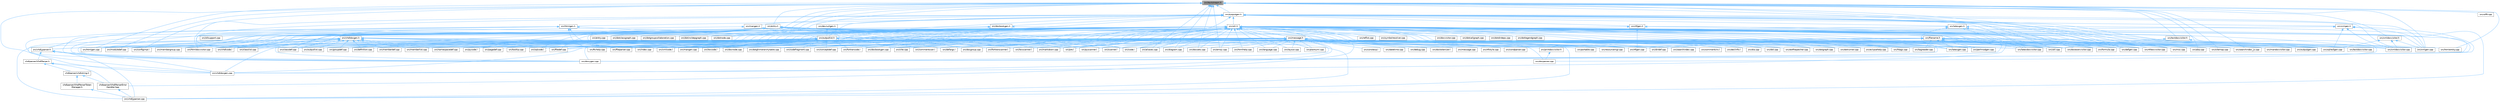 digraph "src/textstream.h"
{
 // INTERACTIVE_SVG=YES
 // LATEX_PDF_SIZE
  bgcolor="transparent";
  edge [fontname=Helvetica,fontsize=10,labelfontname=Helvetica,labelfontsize=10];
  node [fontname=Helvetica,fontsize=10,shape=box,height=0.2,width=0.4];
  Node1 [id="Node000001",label="src/textstream.h",height=0.2,width=0.4,color="gray40", fillcolor="grey60", style="filled", fontcolor="black",tooltip=" "];
  Node1 -> Node2 [id="edge1_Node000001_Node000002",dir="back",color="steelblue1",style="solid",tooltip=" "];
  Node2 [id="Node000002",label="src/aliases.cpp",height=0.2,width=0.4,color="grey40", fillcolor="white", style="filled",URL="$d5/dd8/aliases_8cpp.html",tooltip=" "];
  Node1 -> Node3 [id="edge2_Node000001_Node000003",dir="back",color="steelblue1",style="solid",tooltip=" "];
  Node3 [id="Node000003",label="src/configimpl.l",height=0.2,width=0.4,color="grey40", fillcolor="white", style="filled",URL="$d9/de3/configimpl_8l.html",tooltip=" "];
  Node1 -> Node4 [id="edge3_Node000001_Node000004",dir="back",color="steelblue1",style="solid",tooltip=" "];
  Node4 [id="Node000004",label="src/defgen.cpp",height=0.2,width=0.4,color="grey40", fillcolor="white", style="filled",URL="$d3/d17/defgen_8cpp.html",tooltip=" "];
  Node1 -> Node5 [id="edge4_Node000001_Node000005",dir="back",color="steelblue1",style="solid",tooltip=" "];
  Node5 [id="Node000005",label="src/diagram.cpp",height=0.2,width=0.4,color="grey40", fillcolor="white", style="filled",URL="$da/d0d/diagram_8cpp.html",tooltip=" "];
  Node1 -> Node6 [id="edge5_Node000001_Node000006",dir="back",color="steelblue1",style="solid",tooltip=" "];
  Node6 [id="Node000006",label="src/docsets.cpp",height=0.2,width=0.4,color="grey40", fillcolor="white", style="filled",URL="$d7/d8f/docsets_8cpp.html",tooltip=" "];
  Node1 -> Node7 [id="edge6_Node000001_Node000007",dir="back",color="steelblue1",style="solid",tooltip=" "];
  Node7 [id="Node000007",label="src/dotclassgraph.cpp",height=0.2,width=0.4,color="grey40", fillcolor="white", style="filled",URL="$d4/dcd/dotclassgraph_8cpp.html",tooltip=" "];
  Node1 -> Node8 [id="edge7_Node000001_Node000008",dir="back",color="steelblue1",style="solid",tooltip=" "];
  Node8 [id="Node000008",label="src/dotgroupcollaboration.cpp",height=0.2,width=0.4,color="grey40", fillcolor="white", style="filled",URL="$d1/d86/dotgroupcollaboration_8cpp.html",tooltip=" "];
  Node1 -> Node9 [id="edge8_Node000001_Node000009",dir="back",color="steelblue1",style="solid",tooltip=" "];
  Node9 [id="Node000009",label="src/dotincldepgraph.cpp",height=0.2,width=0.4,color="grey40", fillcolor="white", style="filled",URL="$da/d57/dotincldepgraph_8cpp.html",tooltip=" "];
  Node1 -> Node10 [id="edge9_Node000001_Node000010",dir="back",color="steelblue1",style="solid",tooltip=" "];
  Node10 [id="Node000010",label="src/dotnode.cpp",height=0.2,width=0.4,color="grey40", fillcolor="white", style="filled",URL="$df/d58/dotnode_8cpp.html",tooltip=" "];
  Node1 -> Node11 [id="edge10_Node000001_Node000011",dir="back",color="steelblue1",style="solid",tooltip=" "];
  Node11 [id="Node000011",label="src/emoji.cpp",height=0.2,width=0.4,color="grey40", fillcolor="white", style="filled",URL="$d2/d38/emoji_8cpp.html",tooltip=" "];
  Node1 -> Node12 [id="edge11_Node000001_Node000012",dir="back",color="steelblue1",style="solid",tooltip=" "];
  Node12 [id="Node000012",label="src/entry.h",height=0.2,width=0.4,color="grey40", fillcolor="white", style="filled",URL="$d1/dc6/entry_8h.html",tooltip=" "];
  Node12 -> Node13 [id="edge12_Node000012_Node000013",dir="back",color="steelblue1",style="solid",tooltip=" "];
  Node13 [id="Node000013",label="src/cite.cpp",height=0.2,width=0.4,color="grey40", fillcolor="white", style="filled",URL="$d5/d0b/cite_8cpp.html",tooltip=" "];
  Node12 -> Node14 [id="edge13_Node000012_Node000014",dir="back",color="steelblue1",style="solid",tooltip=" "];
  Node14 [id="Node000014",label="src/classdef.cpp",height=0.2,width=0.4,color="grey40", fillcolor="white", style="filled",URL="$de/d89/classdef_8cpp.html",tooltip=" "];
  Node12 -> Node15 [id="edge14_Node000012_Node000015",dir="back",color="steelblue1",style="solid",tooltip=" "];
  Node15 [id="Node000015",label="src/code.l",height=0.2,width=0.4,color="grey40", fillcolor="white", style="filled",URL="$da/d1f/code_8l.html",tooltip=" "];
  Node12 -> Node16 [id="edge15_Node000012_Node000016",dir="back",color="steelblue1",style="solid",tooltip=" "];
  Node16 [id="Node000016",label="src/commentscan.l",height=0.2,width=0.4,color="grey40", fillcolor="white", style="filled",URL="$d7/d5f/commentscan_8l.html",tooltip=" "];
  Node12 -> Node17 [id="edge16_Node000012_Node000017",dir="back",color="steelblue1",style="solid",tooltip=" "];
  Node17 [id="Node000017",label="src/defargs.l",height=0.2,width=0.4,color="grey40", fillcolor="white", style="filled",URL="$de/df3/defargs_8l.html",tooltip=" "];
  Node12 -> Node18 [id="edge17_Node000012_Node000018",dir="back",color="steelblue1",style="solid",tooltip=" "];
  Node18 [id="Node000018",label="src/docgroup.cpp",height=0.2,width=0.4,color="grey40", fillcolor="white", style="filled",URL="$d3/d36/docgroup_8cpp.html",tooltip=" "];
  Node12 -> Node19 [id="edge18_Node000012_Node000019",dir="back",color="steelblue1",style="solid",tooltip=" "];
  Node19 [id="Node000019",label="src/doxygen.cpp",height=0.2,width=0.4,color="grey40", fillcolor="white", style="filled",URL="$dc/d98/doxygen_8cpp.html",tooltip=" "];
  Node12 -> Node20 [id="edge19_Node000012_Node000020",dir="back",color="steelblue1",style="solid",tooltip=" "];
  Node20 [id="Node000020",label="src/entry.cpp",height=0.2,width=0.4,color="grey40", fillcolor="white", style="filled",URL="$d2/dd2/entry_8cpp.html",tooltip=" "];
  Node12 -> Node21 [id="edge20_Node000012_Node000021",dir="back",color="steelblue1",style="solid",tooltip=" "];
  Node21 [id="Node000021",label="src/filedef.cpp",height=0.2,width=0.4,color="grey40", fillcolor="white", style="filled",URL="$d6/ddc/filedef_8cpp.html",tooltip=" "];
  Node12 -> Node22 [id="edge21_Node000012_Node000022",dir="back",color="steelblue1",style="solid",tooltip=" "];
  Node22 [id="Node000022",label="src/fortranscanner.l",height=0.2,width=0.4,color="grey40", fillcolor="white", style="filled",URL="$dd/d00/fortranscanner_8l.html",tooltip=" "];
  Node12 -> Node23 [id="edge22_Node000012_Node000023",dir="back",color="steelblue1",style="solid",tooltip=" "];
  Node23 [id="Node000023",label="src/groupdef.cpp",height=0.2,width=0.4,color="grey40", fillcolor="white", style="filled",URL="$d6/d42/groupdef_8cpp.html",tooltip=" "];
  Node12 -> Node24 [id="edge23_Node000012_Node000024",dir="back",color="steelblue1",style="solid",tooltip=" "];
  Node24 [id="Node000024",label="src/lexscanner.l",height=0.2,width=0.4,color="grey40", fillcolor="white", style="filled",URL="$d4/d7d/lexscanner_8l.html",tooltip=" "];
  Node12 -> Node25 [id="edge24_Node000012_Node000025",dir="back",color="steelblue1",style="solid",tooltip=" "];
  Node25 [id="Node000025",label="src/markdown.cpp",height=0.2,width=0.4,color="grey40", fillcolor="white", style="filled",URL="$de/d04/markdown_8cpp.html",tooltip=" "];
  Node12 -> Node26 [id="edge25_Node000012_Node000026",dir="back",color="steelblue1",style="solid",tooltip=" "];
  Node26 [id="Node000026",label="src/membergroup.cpp",height=0.2,width=0.4,color="grey40", fillcolor="white", style="filled",URL="$d6/d18/membergroup_8cpp.html",tooltip=" "];
  Node12 -> Node27 [id="edge26_Node000012_Node000027",dir="back",color="steelblue1",style="solid",tooltip=" "];
  Node27 [id="Node000027",label="src/moduledef.cpp",height=0.2,width=0.4,color="grey40", fillcolor="white", style="filled",URL="$dd/d5c/moduledef_8cpp.html",tooltip=" "];
  Node12 -> Node28 [id="edge27_Node000012_Node000028",dir="back",color="steelblue1",style="solid",tooltip=" "];
  Node28 [id="Node000028",label="src/pre.l",height=0.2,width=0.4,color="grey40", fillcolor="white", style="filled",URL="$d0/da7/pre_8l.html",tooltip=" "];
  Node12 -> Node29 [id="edge28_Node000012_Node000029",dir="back",color="steelblue1",style="solid",tooltip=" "];
  Node29 [id="Node000029",label="src/pycode.l",height=0.2,width=0.4,color="grey40", fillcolor="white", style="filled",URL="$d3/ded/pycode_8l.html",tooltip=" "];
  Node12 -> Node30 [id="edge29_Node000012_Node000030",dir="back",color="steelblue1",style="solid",tooltip=" "];
  Node30 [id="Node000030",label="src/pyscanner.l",height=0.2,width=0.4,color="grey40", fillcolor="white", style="filled",URL="$de/d2b/pyscanner_8l.html",tooltip=" "];
  Node12 -> Node31 [id="edge30_Node000012_Node000031",dir="back",color="steelblue1",style="solid",tooltip=" "];
  Node31 [id="Node000031",label="src/scanner.l",height=0.2,width=0.4,color="grey40", fillcolor="white", style="filled",URL="$da/d11/scanner_8l.html",tooltip=" "];
  Node12 -> Node32 [id="edge31_Node000012_Node000032",dir="back",color="steelblue1",style="solid",tooltip=" "];
  Node32 [id="Node000032",label="src/sqlcode.l",height=0.2,width=0.4,color="grey40", fillcolor="white", style="filled",URL="$d2/dda/sqlcode_8l.html",tooltip=" "];
  Node12 -> Node33 [id="edge32_Node000012_Node000033",dir="back",color="steelblue1",style="solid",tooltip=" "];
  Node33 [id="Node000033",label="src/stlsupport.cpp",height=0.2,width=0.4,color="grey40", fillcolor="white", style="filled",URL="$d9/da1/stlsupport_8cpp.html",tooltip=" "];
  Node12 -> Node34 [id="edge33_Node000012_Node000034",dir="back",color="steelblue1",style="solid",tooltip=" "];
  Node34 [id="Node000034",label="src/tagreader.cpp",height=0.2,width=0.4,color="grey40", fillcolor="white", style="filled",URL="$d4/d7b/tagreader_8cpp.html",tooltip=" "];
  Node12 -> Node35 [id="edge34_Node000012_Node000035",dir="back",color="steelblue1",style="solid",tooltip=" "];
  Node35 [id="Node000035",label="src/util.cpp",height=0.2,width=0.4,color="grey40", fillcolor="white", style="filled",URL="$df/d2d/util_8cpp.html",tooltip=" "];
  Node12 -> Node36 [id="edge35_Node000012_Node000036",dir="back",color="steelblue1",style="solid",tooltip=" "];
  Node36 [id="Node000036",label="src/vhdlcode.l",height=0.2,width=0.4,color="grey40", fillcolor="white", style="filled",URL="$d5/d6a/vhdlcode_8l.html",tooltip=" "];
  Node12 -> Node37 [id="edge36_Node000012_Node000037",dir="back",color="steelblue1",style="solid",tooltip=" "];
  Node37 [id="Node000037",label="src/vhdldocgen.h",height=0.2,width=0.4,color="grey40", fillcolor="white", style="filled",URL="$dd/dec/vhdldocgen_8h.html",tooltip=" "];
  Node37 -> Node14 [id="edge37_Node000037_Node000014",dir="back",color="steelblue1",style="solid",tooltip=" "];
  Node37 -> Node38 [id="edge38_Node000037_Node000038",dir="back",color="steelblue1",style="solid",tooltip=" "];
  Node38 [id="Node000038",label="src/classlist.cpp",height=0.2,width=0.4,color="grey40", fillcolor="white", style="filled",URL="$d6/d10/classlist_8cpp.html",tooltip=" "];
  Node37 -> Node39 [id="edge39_Node000037_Node000039",dir="back",color="steelblue1",style="solid",tooltip=" "];
  Node39 [id="Node000039",label="src/definition.cpp",height=0.2,width=0.4,color="grey40", fillcolor="white", style="filled",URL="$d3/dea/definition_8cpp.html",tooltip=" "];
  Node37 -> Node40 [id="edge40_Node000037_Node000040",dir="back",color="steelblue1",style="solid",tooltip=" "];
  Node40 [id="Node000040",label="src/docnode.cpp",height=0.2,width=0.4,color="grey40", fillcolor="white", style="filled",URL="$d0/d2b/docnode_8cpp.html",tooltip=" "];
  Node37 -> Node41 [id="edge41_Node000037_Node000041",dir="back",color="steelblue1",style="solid",tooltip=" "];
  Node41 [id="Node000041",label="src/dotgfxhierarchytable.cpp",height=0.2,width=0.4,color="grey40", fillcolor="white", style="filled",URL="$d4/d09/dotgfxhierarchytable_8cpp.html",tooltip=" "];
  Node37 -> Node19 [id="edge42_Node000037_Node000019",dir="back",color="steelblue1",style="solid",tooltip=" "];
  Node37 -> Node21 [id="edge43_Node000037_Node000021",dir="back",color="steelblue1",style="solid",tooltip=" "];
  Node37 -> Node23 [id="edge44_Node000037_Node000023",dir="back",color="steelblue1",style="solid",tooltip=" "];
  Node37 -> Node42 [id="edge45_Node000037_Node000042",dir="back",color="steelblue1",style="solid",tooltip=" "];
  Node42 [id="Node000042",label="src/htmldocvisitor.cpp",height=0.2,width=0.4,color="grey40", fillcolor="white", style="filled",URL="$da/db0/htmldocvisitor_8cpp.html",tooltip=" "];
  Node37 -> Node43 [id="edge46_Node000037_Node000043",dir="back",color="steelblue1",style="solid",tooltip=" "];
  Node43 [id="Node000043",label="src/htmlgen.cpp",height=0.2,width=0.4,color="grey40", fillcolor="white", style="filled",URL="$d8/d6e/htmlgen_8cpp.html",tooltip=" "];
  Node37 -> Node44 [id="edge47_Node000037_Node000044",dir="back",color="steelblue1",style="solid",tooltip=" "];
  Node44 [id="Node000044",label="src/index.cpp",height=0.2,width=0.4,color="grey40", fillcolor="white", style="filled",URL="$db/d14/index_8cpp.html",tooltip="This file contains functions for the various index pages."];
  Node37 -> Node45 [id="edge48_Node000037_Node000045",dir="back",color="steelblue1",style="solid",tooltip=" "];
  Node45 [id="Node000045",label="src/memberdef.cpp",height=0.2,width=0.4,color="grey40", fillcolor="white", style="filled",URL="$d0/d72/memberdef_8cpp.html",tooltip=" "];
  Node37 -> Node46 [id="edge49_Node000037_Node000046",dir="back",color="steelblue1",style="solid",tooltip=" "];
  Node46 [id="Node000046",label="src/memberlist.cpp",height=0.2,width=0.4,color="grey40", fillcolor="white", style="filled",URL="$d0/d14/memberlist_8cpp.html",tooltip=" "];
  Node37 -> Node47 [id="edge50_Node000037_Node000047",dir="back",color="steelblue1",style="solid",tooltip=" "];
  Node47 [id="Node000047",label="src/namespacedef.cpp",height=0.2,width=0.4,color="grey40", fillcolor="white", style="filled",URL="$d7/d1c/namespacedef_8cpp.html",tooltip=" "];
  Node37 -> Node48 [id="edge51_Node000037_Node000048",dir="back",color="steelblue1",style="solid",tooltip=" "];
  Node48 [id="Node000048",label="src/outputlist.cpp",height=0.2,width=0.4,color="grey40", fillcolor="white", style="filled",URL="$db/dd8/outputlist_8cpp.html",tooltip=" "];
  Node37 -> Node49 [id="edge52_Node000037_Node000049",dir="back",color="steelblue1",style="solid",tooltip=" "];
  Node49 [id="Node000049",label="src/rtfgen.cpp",height=0.2,width=0.4,color="grey40", fillcolor="white", style="filled",URL="$d0/d9c/rtfgen_8cpp.html",tooltip=" "];
  Node37 -> Node36 [id="edge53_Node000037_Node000036",dir="back",color="steelblue1",style="solid",tooltip=" "];
  Node37 -> Node50 [id="edge54_Node000037_Node000050",dir="back",color="steelblue1",style="solid",tooltip=" "];
  Node50 [id="Node000050",label="src/vhdldocgen.cpp",height=0.2,width=0.4,color="grey40", fillcolor="white", style="filled",URL="$de/dea/vhdldocgen_8cpp.html",tooltip=" "];
  Node37 -> Node51 [id="edge55_Node000037_Node000051",dir="back",color="steelblue1",style="solid",tooltip=" "];
  Node51 [id="Node000051",label="src/vhdljjparser.cpp",height=0.2,width=0.4,color="grey40", fillcolor="white", style="filled",URL="$d1/d86/vhdljjparser_8cpp.html",tooltip=" "];
  Node37 -> Node52 [id="edge56_Node000037_Node000052",dir="back",color="steelblue1",style="solid",tooltip=" "];
  Node52 [id="Node000052",label="src/vhdljjparser.h",height=0.2,width=0.4,color="grey40", fillcolor="white", style="filled",URL="$d2/d55/vhdljjparser_8h.html",tooltip=" "];
  Node52 -> Node19 [id="edge57_Node000052_Node000019",dir="back",color="steelblue1",style="solid",tooltip=" "];
  Node52 -> Node50 [id="edge58_Node000052_Node000050",dir="back",color="steelblue1",style="solid",tooltip=" "];
  Node52 -> Node51 [id="edge59_Node000052_Node000051",dir="back",color="steelblue1",style="solid",tooltip=" "];
  Node52 -> Node53 [id="edge60_Node000052_Node000053",dir="back",color="steelblue1",style="solid",tooltip=" "];
  Node53 [id="Node000053",label="vhdlparser/VhdlParser.h",height=0.2,width=0.4,color="grey40", fillcolor="white", style="filled",URL="$d5/df9/_vhdl_parser_8h.html",tooltip=" "];
  Node53 -> Node50 [id="edge61_Node000053_Node000050",dir="back",color="steelblue1",style="solid",tooltip=" "];
  Node53 -> Node54 [id="edge62_Node000053_Node000054",dir="back",color="steelblue1",style="solid",tooltip=" "];
  Node54 [id="Node000054",label="vhdlparser/VhdlParserError\lHandler.hpp",height=0.2,width=0.4,color="grey40", fillcolor="white", style="filled",URL="$d2/dc3/_vhdl_parser_error_handler_8hpp.html",tooltip=" "];
  Node54 -> Node51 [id="edge63_Node000054_Node000051",dir="back",color="steelblue1",style="solid",tooltip=" "];
  Node53 -> Node55 [id="edge64_Node000053_Node000055",dir="back",color="steelblue1",style="solid",tooltip=" "];
  Node55 [id="Node000055",label="vhdlparser/vhdlstring.h",height=0.2,width=0.4,color="grey40", fillcolor="white", style="filled",URL="$d9/d48/vhdlstring_8h.html",tooltip=" "];
  Node55 -> Node54 [id="edge65_Node000055_Node000054",dir="back",color="steelblue1",style="solid",tooltip=" "];
  Node55 -> Node56 [id="edge66_Node000055_Node000056",dir="back",color="steelblue1",style="solid",tooltip=" "];
  Node56 [id="Node000056",label="vhdlparser/VhdlParserToken\lManager.h",height=0.2,width=0.4,color="grey40", fillcolor="white", style="filled",URL="$d7/dad/_vhdl_parser_token_manager_8h.html",tooltip=" "];
  Node56 -> Node51 [id="edge67_Node000056_Node000051",dir="back",color="steelblue1",style="solid",tooltip=" "];
  Node12 -> Node52 [id="edge68_Node000012_Node000052",dir="back",color="steelblue1",style="solid",tooltip=" "];
  Node12 -> Node57 [id="edge69_Node000012_Node000057",dir="back",color="steelblue1",style="solid",tooltip=" "];
  Node57 [id="Node000057",label="src/xmlcode.l",height=0.2,width=0.4,color="grey40", fillcolor="white", style="filled",URL="$dc/dc1/xmlcode_8l.html",tooltip=" "];
  Node1 -> Node58 [id="edge70_Node000001_Node000058",dir="back",color="steelblue1",style="solid",tooltip=" "];
  Node58 [id="Node000058",label="src/htmlentity.cpp",height=0.2,width=0.4,color="grey40", fillcolor="white", style="filled",URL="$d2/db2/htmlentity_8cpp.html",tooltip=" "];
  Node1 -> Node43 [id="edge71_Node000001_Node000043",dir="back",color="steelblue1",style="solid",tooltip=" "];
  Node1 -> Node27 [id="edge72_Node000001_Node000027",dir="back",color="steelblue1",style="solid",tooltip=" "];
  Node1 -> Node59 [id="edge73_Node000001_Node000059",dir="back",color="steelblue1",style="solid",tooltip=" "];
  Node59 [id="Node000059",label="src/msc.cpp",height=0.2,width=0.4,color="grey40", fillcolor="white", style="filled",URL="$db/d33/msc_8cpp.html",tooltip=" "];
  Node1 -> Node60 [id="edge74_Node000001_Node000060",dir="back",color="steelblue1",style="solid",tooltip=" "];
  Node60 [id="Node000060",label="src/outputgen.h",height=0.2,width=0.4,color="grey40", fillcolor="white", style="filled",URL="$df/d06/outputgen_8h.html",tooltip=" "];
  Node60 -> Node4 [id="edge75_Node000060_Node000004",dir="back",color="steelblue1",style="solid",tooltip=" "];
  Node60 -> Node61 [id="edge76_Node000060_Node000061",dir="back",color="steelblue1",style="solid",tooltip=" "];
  Node61 [id="Node000061",label="src/devnullgen.h",height=0.2,width=0.4,color="grey40", fillcolor="white", style="filled",URL="$d8/de5/devnullgen_8h.html",tooltip=" "];
  Node61 -> Node62 [id="edge77_Node000061_Node000062",dir="back",color="steelblue1",style="solid",tooltip=" "];
  Node62 [id="Node000062",label="src/outputlist.h",height=0.2,width=0.4,color="grey40", fillcolor="white", style="filled",URL="$d2/db9/outputlist_8h.html",tooltip=" "];
  Node62 -> Node14 [id="edge78_Node000062_Node000014",dir="back",color="steelblue1",style="solid",tooltip=" "];
  Node62 -> Node38 [id="edge79_Node000062_Node000038",dir="back",color="steelblue1",style="solid",tooltip=" "];
  Node62 -> Node15 [id="edge80_Node000062_Node000015",dir="back",color="steelblue1",style="solid",tooltip=" "];
  Node62 -> Node63 [id="edge81_Node000062_Node000063",dir="back",color="steelblue1",style="solid",tooltip=" "];
  Node63 [id="Node000063",label="src/codefragment.cpp",height=0.2,width=0.4,color="grey40", fillcolor="white", style="filled",URL="$dd/d4a/codefragment_8cpp.html",tooltip=" "];
  Node62 -> Node64 [id="edge82_Node000062_Node000064",dir="back",color="steelblue1",style="solid",tooltip=" "];
  Node64 [id="Node000064",label="src/conceptdef.cpp",height=0.2,width=0.4,color="grey40", fillcolor="white", style="filled",URL="$d8/d0a/conceptdef_8cpp.html",tooltip=" "];
  Node62 -> Node39 [id="edge83_Node000062_Node000039",dir="back",color="steelblue1",style="solid",tooltip=" "];
  Node62 -> Node65 [id="edge84_Node000062_Node000065",dir="back",color="steelblue1",style="solid",tooltip=" "];
  Node65 [id="Node000065",label="src/dirdef.cpp",height=0.2,width=0.4,color="grey40", fillcolor="white", style="filled",URL="$d8/d52/dirdef_8cpp.html",tooltip=" "];
  Node62 -> Node66 [id="edge85_Node000062_Node000066",dir="back",color="steelblue1",style="solid",tooltip=" "];
  Node66 [id="Node000066",label="src/docbookgen.cpp",height=0.2,width=0.4,color="grey40", fillcolor="white", style="filled",URL="$d8/d29/docbookgen_8cpp.html",tooltip=" "];
  Node62 -> Node19 [id="edge86_Node000062_Node000019",dir="back",color="steelblue1",style="solid",tooltip=" "];
  Node62 -> Node21 [id="edge87_Node000062_Node000021",dir="back",color="steelblue1",style="solid",tooltip=" "];
  Node62 -> Node67 [id="edge88_Node000062_Node000067",dir="back",color="steelblue1",style="solid",tooltip=" "];
  Node67 [id="Node000067",label="src/fileparser.cpp",height=0.2,width=0.4,color="grey40", fillcolor="white", style="filled",URL="$d9/d74/fileparser_8cpp.html",tooltip=" "];
  Node62 -> Node68 [id="edge89_Node000062_Node000068",dir="back",color="steelblue1",style="solid",tooltip=" "];
  Node68 [id="Node000068",label="src/fortrancode.l",height=0.2,width=0.4,color="grey40", fillcolor="white", style="filled",URL="$d9/d5b/fortrancode_8l.html",tooltip=" "];
  Node62 -> Node69 [id="edge90_Node000062_Node000069",dir="back",color="steelblue1",style="solid",tooltip=" "];
  Node69 [id="Node000069",label="src/ftvhelp.cpp",height=0.2,width=0.4,color="grey40", fillcolor="white", style="filled",URL="$db/d41/ftvhelp_8cpp.html",tooltip=" "];
  Node62 -> Node23 [id="edge91_Node000062_Node000023",dir="back",color="steelblue1",style="solid",tooltip=" "];
  Node62 -> Node42 [id="edge92_Node000062_Node000042",dir="back",color="steelblue1",style="solid",tooltip=" "];
  Node62 -> Node43 [id="edge93_Node000062_Node000043",dir="back",color="steelblue1",style="solid",tooltip=" "];
  Node62 -> Node44 [id="edge94_Node000062_Node000044",dir="back",color="steelblue1",style="solid",tooltip=" "];
  Node62 -> Node70 [id="edge95_Node000062_Node000070",dir="back",color="steelblue1",style="solid",tooltip=" "];
  Node70 [id="Node000070",label="src/latexdocvisitor.cpp",height=0.2,width=0.4,color="grey40", fillcolor="white", style="filled",URL="$d1/d4e/latexdocvisitor_8cpp.html",tooltip=" "];
  Node62 -> Node71 [id="edge96_Node000062_Node000071",dir="back",color="steelblue1",style="solid",tooltip=" "];
  Node71 [id="Node000071",label="src/latexgen.cpp",height=0.2,width=0.4,color="grey40", fillcolor="white", style="filled",URL="$d4/d42/latexgen_8cpp.html",tooltip=" "];
  Node62 -> Node72 [id="edge97_Node000062_Node000072",dir="back",color="steelblue1",style="solid",tooltip=" "];
  Node72 [id="Node000072",label="src/lexcode.l",height=0.2,width=0.4,color="grey40", fillcolor="white", style="filled",URL="$d0/d7e/lexcode_8l.html",tooltip=" "];
  Node62 -> Node73 [id="edge98_Node000062_Node000073",dir="back",color="steelblue1",style="solid",tooltip=" "];
  Node73 [id="Node000073",label="src/mangen.cpp",height=0.2,width=0.4,color="grey40", fillcolor="white", style="filled",URL="$d7/de7/mangen_8cpp.html",tooltip=" "];
  Node62 -> Node45 [id="edge99_Node000062_Node000045",dir="back",color="steelblue1",style="solid",tooltip=" "];
  Node62 -> Node26 [id="edge100_Node000062_Node000026",dir="back",color="steelblue1",style="solid",tooltip=" "];
  Node62 -> Node46 [id="edge101_Node000062_Node000046",dir="back",color="steelblue1",style="solid",tooltip=" "];
  Node62 -> Node27 [id="edge102_Node000062_Node000027",dir="back",color="steelblue1",style="solid",tooltip=" "];
  Node62 -> Node47 [id="edge103_Node000062_Node000047",dir="back",color="steelblue1",style="solid",tooltip=" "];
  Node62 -> Node48 [id="edge104_Node000062_Node000048",dir="back",color="steelblue1",style="solid",tooltip=" "];
  Node62 -> Node74 [id="edge105_Node000062_Node000074",dir="back",color="steelblue1",style="solid",tooltip=" "];
  Node74 [id="Node000074",label="src/pagedef.cpp",height=0.2,width=0.4,color="grey40", fillcolor="white", style="filled",URL="$d9/db4/pagedef_8cpp.html",tooltip=" "];
  Node62 -> Node29 [id="edge106_Node000062_Node000029",dir="back",color="steelblue1",style="solid",tooltip=" "];
  Node62 -> Node49 [id="edge107_Node000062_Node000049",dir="back",color="steelblue1",style="solid",tooltip=" "];
  Node62 -> Node32 [id="edge108_Node000062_Node000032",dir="back",color="steelblue1",style="solid",tooltip=" "];
  Node62 -> Node75 [id="edge109_Node000062_Node000075",dir="back",color="steelblue1",style="solid",tooltip=" "];
  Node75 [id="Node000075",label="src/sqlite3gen.cpp",height=0.2,width=0.4,color="grey40", fillcolor="white", style="filled",URL="$d8/df8/sqlite3gen_8cpp.html",tooltip=" "];
  Node62 -> Node76 [id="edge110_Node000062_Node000076",dir="back",color="steelblue1",style="solid",tooltip=" "];
  Node76 [id="Node000076",label="src/tooltip.cpp",height=0.2,width=0.4,color="grey40", fillcolor="white", style="filled",URL="$d7/d56/tooltip_8cpp.html",tooltip=" "];
  Node62 -> Node35 [id="edge111_Node000062_Node000035",dir="back",color="steelblue1",style="solid",tooltip=" "];
  Node62 -> Node36 [id="edge112_Node000062_Node000036",dir="back",color="steelblue1",style="solid",tooltip=" "];
  Node62 -> Node50 [id="edge113_Node000062_Node000050",dir="back",color="steelblue1",style="solid",tooltip=" "];
  Node62 -> Node51 [id="edge114_Node000062_Node000051",dir="back",color="steelblue1",style="solid",tooltip=" "];
  Node62 -> Node57 [id="edge115_Node000062_Node000057",dir="back",color="steelblue1",style="solid",tooltip=" "];
  Node62 -> Node77 [id="edge116_Node000062_Node000077",dir="back",color="steelblue1",style="solid",tooltip=" "];
  Node77 [id="Node000077",label="src/xmlgen.cpp",height=0.2,width=0.4,color="grey40", fillcolor="white", style="filled",URL="$d0/dc3/xmlgen_8cpp.html",tooltip=" "];
  Node60 -> Node66 [id="edge117_Node000060_Node000066",dir="back",color="steelblue1",style="solid",tooltip=" "];
  Node60 -> Node78 [id="edge118_Node000060_Node000078",dir="back",color="steelblue1",style="solid",tooltip=" "];
  Node78 [id="Node000078",label="src/docbookgen.h",height=0.2,width=0.4,color="grey40", fillcolor="white", style="filled",URL="$de/dea/docbookgen_8h.html",tooltip=" "];
  Node78 -> Node66 [id="edge119_Node000078_Node000066",dir="back",color="steelblue1",style="solid",tooltip=" "];
  Node78 -> Node79 [id="edge120_Node000078_Node000079",dir="back",color="steelblue1",style="solid",tooltip=" "];
  Node79 [id="Node000079",label="src/docbookvisitor.cpp",height=0.2,width=0.4,color="grey40", fillcolor="white", style="filled",URL="$dc/d05/docbookvisitor_8cpp.html",tooltip=" "];
  Node78 -> Node19 [id="edge121_Node000078_Node000019",dir="back",color="steelblue1",style="solid",tooltip=" "];
  Node78 -> Node62 [id="edge122_Node000078_Node000062",dir="back",color="steelblue1",style="solid",tooltip=" "];
  Node60 -> Node79 [id="edge123_Node000060_Node000079",dir="back",color="steelblue1",style="solid",tooltip=" "];
  Node60 -> Node67 [id="edge124_Node000060_Node000067",dir="back",color="steelblue1",style="solid",tooltip=" "];
  Node60 -> Node42 [id="edge125_Node000060_Node000042",dir="back",color="steelblue1",style="solid",tooltip=" "];
  Node60 -> Node80 [id="edge126_Node000060_Node000080",dir="back",color="steelblue1",style="solid",tooltip=" "];
  Node80 [id="Node000080",label="src/htmlgen.h",height=0.2,width=0.4,color="grey40", fillcolor="white", style="filled",URL="$d8/d56/htmlgen_8h.html",tooltip=" "];
  Node80 -> Node19 [id="edge127_Node000080_Node000019",dir="back",color="steelblue1",style="solid",tooltip=" "];
  Node80 -> Node69 [id="edge128_Node000080_Node000069",dir="back",color="steelblue1",style="solid",tooltip=" "];
  Node80 -> Node42 [id="edge129_Node000080_Node000042",dir="back",color="steelblue1",style="solid",tooltip=" "];
  Node80 -> Node43 [id="edge130_Node000080_Node000043",dir="back",color="steelblue1",style="solid",tooltip=" "];
  Node80 -> Node44 [id="edge131_Node000080_Node000044",dir="back",color="steelblue1",style="solid",tooltip=" "];
  Node80 -> Node62 [id="edge132_Node000080_Node000062",dir="back",color="steelblue1",style="solid",tooltip=" "];
  Node60 -> Node70 [id="edge133_Node000060_Node000070",dir="back",color="steelblue1",style="solid",tooltip=" "];
  Node60 -> Node81 [id="edge134_Node000060_Node000081",dir="back",color="steelblue1",style="solid",tooltip=" "];
  Node81 [id="Node000081",label="src/latexgen.h",height=0.2,width=0.4,color="grey40", fillcolor="white", style="filled",URL="$d6/d9c/latexgen_8h.html",tooltip=" "];
  Node81 -> Node19 [id="edge135_Node000081_Node000019",dir="back",color="steelblue1",style="solid",tooltip=" "];
  Node81 -> Node82 [id="edge136_Node000081_Node000082",dir="back",color="steelblue1",style="solid",tooltip=" "];
  Node82 [id="Node000082",label="src/formula.cpp",height=0.2,width=0.4,color="grey40", fillcolor="white", style="filled",URL="$d7/d5b/formula_8cpp.html",tooltip=" "];
  Node81 -> Node70 [id="edge137_Node000081_Node000070",dir="back",color="steelblue1",style="solid",tooltip=" "];
  Node81 -> Node71 [id="edge138_Node000081_Node000071",dir="back",color="steelblue1",style="solid",tooltip=" "];
  Node81 -> Node62 [id="edge139_Node000081_Node000062",dir="back",color="steelblue1",style="solid",tooltip=" "];
  Node60 -> Node72 [id="edge140_Node000060_Node000072",dir="back",color="steelblue1",style="solid",tooltip=" "];
  Node60 -> Node83 [id="edge141_Node000060_Node000083",dir="back",color="steelblue1",style="solid",tooltip=" "];
  Node83 [id="Node000083",label="src/mandocvisitor.cpp",height=0.2,width=0.4,color="grey40", fillcolor="white", style="filled",URL="$d8/dde/mandocvisitor_8cpp.html",tooltip=" "];
  Node60 -> Node84 [id="edge142_Node000060_Node000084",dir="back",color="steelblue1",style="solid",tooltip=" "];
  Node84 [id="Node000084",label="src/mangen.h",height=0.2,width=0.4,color="grey40", fillcolor="white", style="filled",URL="$da/dc0/mangen_8h.html",tooltip=" "];
  Node84 -> Node19 [id="edge143_Node000084_Node000019",dir="back",color="steelblue1",style="solid",tooltip=" "];
  Node84 -> Node73 [id="edge144_Node000084_Node000073",dir="back",color="steelblue1",style="solid",tooltip=" "];
  Node84 -> Node62 [id="edge145_Node000084_Node000062",dir="back",color="steelblue1",style="solid",tooltip=" "];
  Node60 -> Node85 [id="edge146_Node000060_Node000085",dir="back",color="steelblue1",style="solid",tooltip=" "];
  Node85 [id="Node000085",label="src/outputgen.cpp",height=0.2,width=0.4,color="grey40", fillcolor="white", style="filled",URL="$d0/d17/outputgen_8cpp.html",tooltip=" "];
  Node60 -> Node48 [id="edge147_Node000060_Node000048",dir="back",color="steelblue1",style="solid",tooltip=" "];
  Node60 -> Node62 [id="edge148_Node000060_Node000062",dir="back",color="steelblue1",style="solid",tooltip=" "];
  Node60 -> Node86 [id="edge149_Node000060_Node000086",dir="back",color="steelblue1",style="solid",tooltip=" "];
  Node86 [id="Node000086",label="src/rtfdocvisitor.cpp",height=0.2,width=0.4,color="grey40", fillcolor="white", style="filled",URL="$de/d9a/rtfdocvisitor_8cpp.html",tooltip=" "];
  Node60 -> Node87 [id="edge150_Node000060_Node000087",dir="back",color="steelblue1",style="solid",tooltip=" "];
  Node87 [id="Node000087",label="src/rtfgen.h",height=0.2,width=0.4,color="grey40", fillcolor="white", style="filled",URL="$d4/daa/rtfgen_8h.html",tooltip=" "];
  Node87 -> Node19 [id="edge151_Node000087_Node000019",dir="back",color="steelblue1",style="solid",tooltip=" "];
  Node87 -> Node62 [id="edge152_Node000087_Node000062",dir="back",color="steelblue1",style="solid",tooltip=" "];
  Node87 -> Node86 [id="edge153_Node000087_Node000086",dir="back",color="steelblue1",style="solid",tooltip=" "];
  Node87 -> Node49 [id="edge154_Node000087_Node000049",dir="back",color="steelblue1",style="solid",tooltip=" "];
  Node60 -> Node88 [id="edge155_Node000060_Node000088",dir="back",color="steelblue1",style="solid",tooltip=" "];
  Node88 [id="Node000088",label="src/util.h",height=0.2,width=0.4,color="grey40", fillcolor="white", style="filled",URL="$d8/d3c/util_8h.html",tooltip="A bunch of utility functions."];
  Node88 -> Node2 [id="edge156_Node000088_Node000002",dir="back",color="steelblue1",style="solid",tooltip=" "];
  Node88 -> Node13 [id="edge157_Node000088_Node000013",dir="back",color="steelblue1",style="solid",tooltip=" "];
  Node88 -> Node14 [id="edge158_Node000088_Node000014",dir="back",color="steelblue1",style="solid",tooltip=" "];
  Node88 -> Node38 [id="edge159_Node000088_Node000038",dir="back",color="steelblue1",style="solid",tooltip=" "];
  Node88 -> Node15 [id="edge160_Node000088_Node000015",dir="back",color="steelblue1",style="solid",tooltip=" "];
  Node88 -> Node63 [id="edge161_Node000088_Node000063",dir="back",color="steelblue1",style="solid",tooltip=" "];
  Node88 -> Node89 [id="edge162_Node000088_Node000089",dir="back",color="steelblue1",style="solid",tooltip=" "];
  Node89 [id="Node000089",label="src/commentcnv.l",height=0.2,width=0.4,color="grey40", fillcolor="white", style="filled",URL="$d0/d47/commentcnv_8l.html",tooltip=" "];
  Node88 -> Node16 [id="edge163_Node000088_Node000016",dir="back",color="steelblue1",style="solid",tooltip=" "];
  Node88 -> Node64 [id="edge164_Node000088_Node000064",dir="back",color="steelblue1",style="solid",tooltip=" "];
  Node88 -> Node90 [id="edge165_Node000088_Node000090",dir="back",color="steelblue1",style="solid",tooltip=" "];
  Node90 [id="Node000090",label="src/declinfo.l",height=0.2,width=0.4,color="grey40", fillcolor="white", style="filled",URL="$d8/d0f/declinfo_8l.html",tooltip=" "];
  Node88 -> Node17 [id="edge166_Node000088_Node000017",dir="back",color="steelblue1",style="solid",tooltip=" "];
  Node88 -> Node4 [id="edge167_Node000088_Node000004",dir="back",color="steelblue1",style="solid",tooltip=" "];
  Node88 -> Node39 [id="edge168_Node000088_Node000039",dir="back",color="steelblue1",style="solid",tooltip=" "];
  Node88 -> Node91 [id="edge169_Node000088_Node000091",dir="back",color="steelblue1",style="solid",tooltip=" "];
  Node91 [id="Node000091",label="src/dia.cpp",height=0.2,width=0.4,color="grey40", fillcolor="white", style="filled",URL="$d1/df5/dia_8cpp.html",tooltip=" "];
  Node88 -> Node5 [id="edge170_Node000088_Node000005",dir="back",color="steelblue1",style="solid",tooltip=" "];
  Node88 -> Node65 [id="edge171_Node000088_Node000065",dir="back",color="steelblue1",style="solid",tooltip=" "];
  Node88 -> Node66 [id="edge172_Node000088_Node000066",dir="back",color="steelblue1",style="solid",tooltip=" "];
  Node88 -> Node79 [id="edge173_Node000088_Node000079",dir="back",color="steelblue1",style="solid",tooltip=" "];
  Node88 -> Node18 [id="edge174_Node000088_Node000018",dir="back",color="steelblue1",style="solid",tooltip=" "];
  Node88 -> Node40 [id="edge175_Node000088_Node000040",dir="back",color="steelblue1",style="solid",tooltip=" "];
  Node88 -> Node92 [id="edge176_Node000088_Node000092",dir="back",color="steelblue1",style="solid",tooltip=" "];
  Node92 [id="Node000092",label="src/docparser.cpp",height=0.2,width=0.4,color="grey40", fillcolor="white", style="filled",URL="$da/d17/docparser_8cpp.html",tooltip=" "];
  Node88 -> Node6 [id="edge177_Node000088_Node000006",dir="back",color="steelblue1",style="solid",tooltip=" "];
  Node88 -> Node93 [id="edge178_Node000088_Node000093",dir="back",color="steelblue1",style="solid",tooltip=" "];
  Node93 [id="Node000093",label="src/docvisitor.cpp",height=0.2,width=0.4,color="grey40", fillcolor="white", style="filled",URL="$da/d39/docvisitor_8cpp.html",tooltip=" "];
  Node88 -> Node94 [id="edge179_Node000088_Node000094",dir="back",color="steelblue1",style="solid",tooltip=" "];
  Node94 [id="Node000094",label="src/dot.cpp",height=0.2,width=0.4,color="grey40", fillcolor="white", style="filled",URL="$de/daa/dot_8cpp.html",tooltip=" "];
  Node88 -> Node95 [id="edge180_Node000088_Node000095",dir="back",color="steelblue1",style="solid",tooltip=" "];
  Node95 [id="Node000095",label="src/dotcallgraph.cpp",height=0.2,width=0.4,color="grey40", fillcolor="white", style="filled",URL="$d4/dd5/dotcallgraph_8cpp.html",tooltip=" "];
  Node88 -> Node7 [id="edge181_Node000088_Node000007",dir="back",color="steelblue1",style="solid",tooltip=" "];
  Node88 -> Node96 [id="edge182_Node000088_Node000096",dir="back",color="steelblue1",style="solid",tooltip=" "];
  Node96 [id="Node000096",label="src/dotdirdeps.cpp",height=0.2,width=0.4,color="grey40", fillcolor="white", style="filled",URL="$da/d45/dotdirdeps_8cpp.html",tooltip=" "];
  Node88 -> Node97 [id="edge183_Node000088_Node000097",dir="back",color="steelblue1",style="solid",tooltip=" "];
  Node97 [id="Node000097",label="src/dotfilepatcher.cpp",height=0.2,width=0.4,color="grey40", fillcolor="white", style="filled",URL="$d9/d92/dotfilepatcher_8cpp.html",tooltip=" "];
  Node88 -> Node41 [id="edge184_Node000088_Node000041",dir="back",color="steelblue1",style="solid",tooltip=" "];
  Node88 -> Node98 [id="edge185_Node000088_Node000098",dir="back",color="steelblue1",style="solid",tooltip=" "];
  Node98 [id="Node000098",label="src/dotgraph.cpp",height=0.2,width=0.4,color="grey40", fillcolor="white", style="filled",URL="$de/d45/dotgraph_8cpp.html",tooltip=" "];
  Node88 -> Node8 [id="edge186_Node000088_Node000008",dir="back",color="steelblue1",style="solid",tooltip=" "];
  Node88 -> Node9 [id="edge187_Node000088_Node000009",dir="back",color="steelblue1",style="solid",tooltip=" "];
  Node88 -> Node99 [id="edge188_Node000088_Node000099",dir="back",color="steelblue1",style="solid",tooltip=" "];
  Node99 [id="Node000099",label="src/dotlegendgraph.cpp",height=0.2,width=0.4,color="grey40", fillcolor="white", style="filled",URL="$d4/d33/dotlegendgraph_8cpp.html",tooltip=" "];
  Node88 -> Node10 [id="edge189_Node000088_Node000010",dir="back",color="steelblue1",style="solid",tooltip=" "];
  Node88 -> Node100 [id="edge190_Node000088_Node000100",dir="back",color="steelblue1",style="solid",tooltip=" "];
  Node100 [id="Node000100",label="src/dotrunner.cpp",height=0.2,width=0.4,color="grey40", fillcolor="white", style="filled",URL="$d1/dfe/dotrunner_8cpp.html",tooltip=" "];
  Node88 -> Node19 [id="edge191_Node000088_Node000019",dir="back",color="steelblue1",style="solid",tooltip=" "];
  Node88 -> Node101 [id="edge192_Node000088_Node000101",dir="back",color="steelblue1",style="solid",tooltip=" "];
  Node101 [id="Node000101",label="src/eclipsehelp.cpp",height=0.2,width=0.4,color="grey40", fillcolor="white", style="filled",URL="$d8/d56/eclipsehelp_8cpp.html",tooltip=" "];
  Node88 -> Node11 [id="edge193_Node000088_Node000011",dir="back",color="steelblue1",style="solid",tooltip=" "];
  Node88 -> Node20 [id="edge194_Node000088_Node000020",dir="back",color="steelblue1",style="solid",tooltip=" "];
  Node88 -> Node21 [id="edge195_Node000088_Node000021",dir="back",color="steelblue1",style="solid",tooltip=" "];
  Node88 -> Node102 [id="edge196_Node000088_Node000102",dir="back",color="steelblue1",style="solid",tooltip=" "];
  Node102 [id="Node000102",label="src/filename.h",height=0.2,width=0.4,color="grey40", fillcolor="white", style="filled",URL="$dc/dd6/filename_8h.html",tooltip=" "];
  Node102 -> Node15 [id="edge197_Node000102_Node000015",dir="back",color="steelblue1",style="solid",tooltip=" "];
  Node102 -> Node4 [id="edge198_Node000102_Node000004",dir="back",color="steelblue1",style="solid",tooltip=" "];
  Node102 -> Node65 [id="edge199_Node000102_Node000065",dir="back",color="steelblue1",style="solid",tooltip=" "];
  Node102 -> Node66 [id="edge200_Node000102_Node000066",dir="back",color="steelblue1",style="solid",tooltip=" "];
  Node102 -> Node79 [id="edge201_Node000102_Node000079",dir="back",color="steelblue1",style="solid",tooltip=" "];
  Node102 -> Node19 [id="edge202_Node000102_Node000019",dir="back",color="steelblue1",style="solid",tooltip=" "];
  Node102 -> Node21 [id="edge203_Node000102_Node000021",dir="back",color="steelblue1",style="solid",tooltip=" "];
  Node102 -> Node44 [id="edge204_Node000102_Node000044",dir="back",color="steelblue1",style="solid",tooltip=" "];
  Node102 -> Node71 [id="edge205_Node000102_Node000071",dir="back",color="steelblue1",style="solid",tooltip=" "];
  Node102 -> Node103 [id="edge206_Node000102_Node000103",dir="back",color="steelblue1",style="solid",tooltip=" "];
  Node103 [id="Node000103",label="src/perlmodgen.cpp",height=0.2,width=0.4,color="grey40", fillcolor="white", style="filled",URL="$de/dd0/perlmodgen_8cpp.html",tooltip=" "];
  Node102 -> Node49 [id="edge207_Node000102_Node000049",dir="back",color="steelblue1",style="solid",tooltip=" "];
  Node102 -> Node104 [id="edge208_Node000102_Node000104",dir="back",color="steelblue1",style="solid",tooltip=" "];
  Node104 [id="Node000104",label="src/searchindex_js.cpp",height=0.2,width=0.4,color="grey40", fillcolor="white", style="filled",URL="$d9/d2f/searchindex__js_8cpp.html",tooltip=" "];
  Node102 -> Node75 [id="edge209_Node000102_Node000075",dir="back",color="steelblue1",style="solid",tooltip=" "];
  Node102 -> Node34 [id="edge210_Node000102_Node000034",dir="back",color="steelblue1",style="solid",tooltip=" "];
  Node102 -> Node35 [id="edge211_Node000102_Node000035",dir="back",color="steelblue1",style="solid",tooltip=" "];
  Node102 -> Node50 [id="edge212_Node000102_Node000050",dir="back",color="steelblue1",style="solid",tooltip=" "];
  Node102 -> Node105 [id="edge213_Node000102_Node000105",dir="back",color="steelblue1",style="solid",tooltip=" "];
  Node105 [id="Node000105",label="src/xmldocvisitor.cpp",height=0.2,width=0.4,color="grey40", fillcolor="white", style="filled",URL="$dd/db6/xmldocvisitor_8cpp.html",tooltip=" "];
  Node102 -> Node77 [id="edge214_Node000102_Node000077",dir="back",color="steelblue1",style="solid",tooltip=" "];
  Node88 -> Node82 [id="edge215_Node000088_Node000082",dir="back",color="steelblue1",style="solid",tooltip=" "];
  Node88 -> Node68 [id="edge216_Node000088_Node000068",dir="back",color="steelblue1",style="solid",tooltip=" "];
  Node88 -> Node22 [id="edge217_Node000088_Node000022",dir="back",color="steelblue1",style="solid",tooltip=" "];
  Node88 -> Node69 [id="edge218_Node000088_Node000069",dir="back",color="steelblue1",style="solid",tooltip=" "];
  Node88 -> Node23 [id="edge219_Node000088_Node000023",dir="back",color="steelblue1",style="solid",tooltip=" "];
  Node88 -> Node106 [id="edge220_Node000088_Node000106",dir="back",color="steelblue1",style="solid",tooltip=" "];
  Node106 [id="Node000106",label="src/htags.cpp",height=0.2,width=0.4,color="grey40", fillcolor="white", style="filled",URL="$d9/db7/htags_8cpp.html",tooltip=" "];
  Node88 -> Node42 [id="edge221_Node000088_Node000042",dir="back",color="steelblue1",style="solid",tooltip=" "];
  Node88 -> Node43 [id="edge222_Node000088_Node000043",dir="back",color="steelblue1",style="solid",tooltip=" "];
  Node88 -> Node107 [id="edge223_Node000088_Node000107",dir="back",color="steelblue1",style="solid",tooltip=" "];
  Node107 [id="Node000107",label="src/htmlhelp.cpp",height=0.2,width=0.4,color="grey40", fillcolor="white", style="filled",URL="$d3/d4b/htmlhelp_8cpp.html",tooltip=" "];
  Node88 -> Node44 [id="edge224_Node000088_Node000044",dir="back",color="steelblue1",style="solid",tooltip=" "];
  Node88 -> Node108 [id="edge225_Node000088_Node000108",dir="back",color="steelblue1",style="solid",tooltip=" "];
  Node108 [id="Node000108",label="src/language.cpp",height=0.2,width=0.4,color="grey40", fillcolor="white", style="filled",URL="$d2/d48/language_8cpp.html",tooltip=" "];
  Node88 -> Node70 [id="edge226_Node000088_Node000070",dir="back",color="steelblue1",style="solid",tooltip=" "];
  Node88 -> Node71 [id="edge227_Node000088_Node000071",dir="back",color="steelblue1",style="solid",tooltip=" "];
  Node88 -> Node109 [id="edge228_Node000088_Node000109",dir="back",color="steelblue1",style="solid",tooltip=" "];
  Node109 [id="Node000109",label="src/layout.cpp",height=0.2,width=0.4,color="grey40", fillcolor="white", style="filled",URL="$db/d16/layout_8cpp.html",tooltip=" "];
  Node88 -> Node24 [id="edge229_Node000088_Node000024",dir="back",color="steelblue1",style="solid",tooltip=" "];
  Node88 -> Node83 [id="edge230_Node000088_Node000083",dir="back",color="steelblue1",style="solid",tooltip=" "];
  Node88 -> Node73 [id="edge231_Node000088_Node000073",dir="back",color="steelblue1",style="solid",tooltip=" "];
  Node88 -> Node25 [id="edge232_Node000088_Node000025",dir="back",color="steelblue1",style="solid",tooltip=" "];
  Node88 -> Node45 [id="edge233_Node000088_Node000045",dir="back",color="steelblue1",style="solid",tooltip=" "];
  Node88 -> Node26 [id="edge234_Node000088_Node000026",dir="back",color="steelblue1",style="solid",tooltip=" "];
  Node88 -> Node46 [id="edge235_Node000088_Node000046",dir="back",color="steelblue1",style="solid",tooltip=" "];
  Node88 -> Node110 [id="edge236_Node000088_Node000110",dir="back",color="steelblue1",style="solid",tooltip=" "];
  Node110 [id="Node000110",label="src/message.h",height=0.2,width=0.4,color="grey40", fillcolor="white", style="filled",URL="$d2/d0d/message_8h.html",tooltip=" "];
  Node110 -> Node2 [id="edge237_Node000110_Node000002",dir="back",color="steelblue1",style="solid",tooltip=" "];
  Node110 -> Node13 [id="edge238_Node000110_Node000013",dir="back",color="steelblue1",style="solid",tooltip=" "];
  Node110 -> Node14 [id="edge239_Node000110_Node000014",dir="back",color="steelblue1",style="solid",tooltip=" "];
  Node110 -> Node15 [id="edge240_Node000110_Node000015",dir="back",color="steelblue1",style="solid",tooltip=" "];
  Node110 -> Node63 [id="edge241_Node000110_Node000063",dir="back",color="steelblue1",style="solid",tooltip=" "];
  Node110 -> Node89 [id="edge242_Node000110_Node000089",dir="back",color="steelblue1",style="solid",tooltip=" "];
  Node110 -> Node16 [id="edge243_Node000110_Node000016",dir="back",color="steelblue1",style="solid",tooltip=" "];
  Node110 -> Node64 [id="edge244_Node000110_Node000064",dir="back",color="steelblue1",style="solid",tooltip=" "];
  Node110 -> Node111 [id="edge245_Node000110_Node000111",dir="back",color="steelblue1",style="solid",tooltip=" "];
  Node111 [id="Node000111",label="src/condparser.cpp",height=0.2,width=0.4,color="grey40", fillcolor="white", style="filled",URL="$d7/d6d/condparser_8cpp.html",tooltip=" "];
  Node110 -> Node3 [id="edge246_Node000110_Node000003",dir="back",color="steelblue1",style="solid",tooltip=" "];
  Node110 -> Node112 [id="edge247_Node000110_Node000112",dir="back",color="steelblue1",style="solid",tooltip=" "];
  Node112 [id="Node000112",label="src/constexp.l",height=0.2,width=0.4,color="grey40", fillcolor="white", style="filled",URL="$dc/dee/constexp_8l.html",tooltip=" "];
  Node110 -> Node113 [id="edge248_Node000110_Node000113",dir="back",color="steelblue1",style="solid",tooltip=" "];
  Node113 [id="Node000113",label="src/datetime.cpp",height=0.2,width=0.4,color="grey40", fillcolor="white", style="filled",URL="$d7/d14/datetime_8cpp.html",tooltip=" "];
  Node110 -> Node114 [id="edge249_Node000110_Node000114",dir="back",color="steelblue1",style="solid",tooltip=" "];
  Node114 [id="Node000114",label="src/debug.cpp",height=0.2,width=0.4,color="grey40", fillcolor="white", style="filled",URL="$d1/d00/debug_8cpp.html",tooltip=" "];
  Node110 -> Node90 [id="edge250_Node000110_Node000090",dir="back",color="steelblue1",style="solid",tooltip=" "];
  Node110 -> Node17 [id="edge251_Node000110_Node000017",dir="back",color="steelblue1",style="solid",tooltip=" "];
  Node110 -> Node4 [id="edge252_Node000110_Node000004",dir="back",color="steelblue1",style="solid",tooltip=" "];
  Node110 -> Node39 [id="edge253_Node000110_Node000039",dir="back",color="steelblue1",style="solid",tooltip=" "];
  Node110 -> Node91 [id="edge254_Node000110_Node000091",dir="back",color="steelblue1",style="solid",tooltip=" "];
  Node110 -> Node5 [id="edge255_Node000110_Node000005",dir="back",color="steelblue1",style="solid",tooltip=" "];
  Node110 -> Node65 [id="edge256_Node000110_Node000065",dir="back",color="steelblue1",style="solid",tooltip=" "];
  Node110 -> Node66 [id="edge257_Node000110_Node000066",dir="back",color="steelblue1",style="solid",tooltip=" "];
  Node110 -> Node79 [id="edge258_Node000110_Node000079",dir="back",color="steelblue1",style="solid",tooltip=" "];
  Node110 -> Node18 [id="edge259_Node000110_Node000018",dir="back",color="steelblue1",style="solid",tooltip=" "];
  Node110 -> Node40 [id="edge260_Node000110_Node000040",dir="back",color="steelblue1",style="solid",tooltip=" "];
  Node110 -> Node92 [id="edge261_Node000110_Node000092",dir="back",color="steelblue1",style="solid",tooltip=" "];
  Node110 -> Node6 [id="edge262_Node000110_Node000006",dir="back",color="steelblue1",style="solid",tooltip=" "];
  Node110 -> Node115 [id="edge263_Node000110_Node000115",dir="back",color="steelblue1",style="solid",tooltip=" "];
  Node115 [id="Node000115",label="src/doctokenizer.l",height=0.2,width=0.4,color="grey40", fillcolor="white", style="filled",URL="$d1/d39/doctokenizer_8l.html",tooltip=" "];
  Node110 -> Node94 [id="edge264_Node000110_Node000094",dir="back",color="steelblue1",style="solid",tooltip=" "];
  Node110 -> Node97 [id="edge265_Node000110_Node000097",dir="back",color="steelblue1",style="solid",tooltip=" "];
  Node110 -> Node41 [id="edge266_Node000110_Node000041",dir="back",color="steelblue1",style="solid",tooltip=" "];
  Node110 -> Node98 [id="edge267_Node000110_Node000098",dir="back",color="steelblue1",style="solid",tooltip=" "];
  Node110 -> Node100 [id="edge268_Node000110_Node000100",dir="back",color="steelblue1",style="solid",tooltip=" "];
  Node110 -> Node19 [id="edge269_Node000110_Node000019",dir="back",color="steelblue1",style="solid",tooltip=" "];
  Node110 -> Node101 [id="edge270_Node000110_Node000101",dir="back",color="steelblue1",style="solid",tooltip=" "];
  Node110 -> Node11 [id="edge271_Node000110_Node000011",dir="back",color="steelblue1",style="solid",tooltip=" "];
  Node110 -> Node21 [id="edge272_Node000110_Node000021",dir="back",color="steelblue1",style="solid",tooltip=" "];
  Node110 -> Node82 [id="edge273_Node000110_Node000082",dir="back",color="steelblue1",style="solid",tooltip=" "];
  Node110 -> Node68 [id="edge274_Node000110_Node000068",dir="back",color="steelblue1",style="solid",tooltip=" "];
  Node110 -> Node22 [id="edge275_Node000110_Node000022",dir="back",color="steelblue1",style="solid",tooltip=" "];
  Node110 -> Node69 [id="edge276_Node000110_Node000069",dir="back",color="steelblue1",style="solid",tooltip=" "];
  Node110 -> Node23 [id="edge277_Node000110_Node000023",dir="back",color="steelblue1",style="solid",tooltip=" "];
  Node110 -> Node106 [id="edge278_Node000110_Node000106",dir="back",color="steelblue1",style="solid",tooltip=" "];
  Node110 -> Node42 [id="edge279_Node000110_Node000042",dir="back",color="steelblue1",style="solid",tooltip=" "];
  Node110 -> Node58 [id="edge280_Node000110_Node000058",dir="back",color="steelblue1",style="solid",tooltip=" "];
  Node110 -> Node43 [id="edge281_Node000110_Node000043",dir="back",color="steelblue1",style="solid",tooltip=" "];
  Node110 -> Node107 [id="edge282_Node000110_Node000107",dir="back",color="steelblue1",style="solid",tooltip=" "];
  Node110 -> Node44 [id="edge283_Node000110_Node000044",dir="back",color="steelblue1",style="solid",tooltip=" "];
  Node110 -> Node108 [id="edge284_Node000110_Node000108",dir="back",color="steelblue1",style="solid",tooltip=" "];
  Node110 -> Node70 [id="edge285_Node000110_Node000070",dir="back",color="steelblue1",style="solid",tooltip=" "];
  Node110 -> Node71 [id="edge286_Node000110_Node000071",dir="back",color="steelblue1",style="solid",tooltip=" "];
  Node110 -> Node109 [id="edge287_Node000110_Node000109",dir="back",color="steelblue1",style="solid",tooltip=" "];
  Node110 -> Node72 [id="edge288_Node000110_Node000072",dir="back",color="steelblue1",style="solid",tooltip=" "];
  Node110 -> Node24 [id="edge289_Node000110_Node000024",dir="back",color="steelblue1",style="solid",tooltip=" "];
  Node110 -> Node83 [id="edge290_Node000110_Node000083",dir="back",color="steelblue1",style="solid",tooltip=" "];
  Node110 -> Node73 [id="edge291_Node000110_Node000073",dir="back",color="steelblue1",style="solid",tooltip=" "];
  Node110 -> Node25 [id="edge292_Node000110_Node000025",dir="back",color="steelblue1",style="solid",tooltip=" "];
  Node110 -> Node45 [id="edge293_Node000110_Node000045",dir="back",color="steelblue1",style="solid",tooltip=" "];
  Node110 -> Node46 [id="edge294_Node000110_Node000046",dir="back",color="steelblue1",style="solid",tooltip=" "];
  Node110 -> Node116 [id="edge295_Node000110_Node000116",dir="back",color="steelblue1",style="solid",tooltip=" "];
  Node116 [id="Node000116",label="src/message.cpp",height=0.2,width=0.4,color="grey40", fillcolor="white", style="filled",URL="$d8/d6a/message_8cpp.html",tooltip=" "];
  Node110 -> Node27 [id="edge296_Node000110_Node000027",dir="back",color="steelblue1",style="solid",tooltip=" "];
  Node110 -> Node59 [id="edge297_Node000110_Node000059",dir="back",color="steelblue1",style="solid",tooltip=" "];
  Node110 -> Node47 [id="edge298_Node000110_Node000047",dir="back",color="steelblue1",style="solid",tooltip=" "];
  Node110 -> Node85 [id="edge299_Node000110_Node000085",dir="back",color="steelblue1",style="solid",tooltip=" "];
  Node110 -> Node48 [id="edge300_Node000110_Node000048",dir="back",color="steelblue1",style="solid",tooltip=" "];
  Node110 -> Node103 [id="edge301_Node000110_Node000103",dir="back",color="steelblue1",style="solid",tooltip=" "];
  Node110 -> Node117 [id="edge302_Node000110_Node000117",dir="back",color="steelblue1",style="solid",tooltip=" "];
  Node117 [id="Node000117",label="src/plantuml.cpp",height=0.2,width=0.4,color="grey40", fillcolor="white", style="filled",URL="$d7/d5b/plantuml_8cpp.html",tooltip=" "];
  Node110 -> Node118 [id="edge303_Node000110_Node000118",dir="back",color="steelblue1",style="solid",tooltip=" "];
  Node118 [id="Node000118",label="src/portable.cpp",height=0.2,width=0.4,color="grey40", fillcolor="white", style="filled",URL="$d0/d1c/portable_8cpp.html",tooltip=" "];
  Node110 -> Node28 [id="edge304_Node000110_Node000028",dir="back",color="steelblue1",style="solid",tooltip=" "];
  Node110 -> Node119 [id="edge305_Node000110_Node000119",dir="back",color="steelblue1",style="solid",tooltip=" "];
  Node119 [id="Node000119",label="src/printdocvisitor.h",height=0.2,width=0.4,color="grey40", fillcolor="white", style="filled",URL="$db/d73/printdocvisitor_8h.html",tooltip=" "];
  Node119 -> Node92 [id="edge306_Node000119_Node000092",dir="back",color="steelblue1",style="solid",tooltip=" "];
  Node110 -> Node29 [id="edge307_Node000110_Node000029",dir="back",color="steelblue1",style="solid",tooltip=" "];
  Node110 -> Node30 [id="edge308_Node000110_Node000030",dir="back",color="steelblue1",style="solid",tooltip=" "];
  Node110 -> Node120 [id="edge309_Node000110_Node000120",dir="back",color="steelblue1",style="solid",tooltip=" "];
  Node120 [id="Node000120",label="src/qhp.cpp",height=0.2,width=0.4,color="grey40", fillcolor="white", style="filled",URL="$d9/d45/qhp_8cpp.html",tooltip=" "];
  Node110 -> Node121 [id="edge310_Node000110_Node000121",dir="back",color="steelblue1",style="solid",tooltip=" "];
  Node121 [id="Node000121",label="src/resourcemgr.cpp",height=0.2,width=0.4,color="grey40", fillcolor="white", style="filled",URL="$d6/dde/resourcemgr_8cpp.html",tooltip=" "];
  Node110 -> Node86 [id="edge311_Node000110_Node000086",dir="back",color="steelblue1",style="solid",tooltip=" "];
  Node110 -> Node49 [id="edge312_Node000110_Node000049",dir="back",color="steelblue1",style="solid",tooltip=" "];
  Node110 -> Node122 [id="edge313_Node000110_Node000122",dir="back",color="steelblue1",style="solid",tooltip=" "];
  Node122 [id="Node000122",label="src/rtfstyle.cpp",height=0.2,width=0.4,color="grey40", fillcolor="white", style="filled",URL="$de/d5c/rtfstyle_8cpp.html",tooltip=" "];
  Node110 -> Node31 [id="edge314_Node000110_Node000031",dir="back",color="steelblue1",style="solid",tooltip=" "];
  Node110 -> Node123 [id="edge315_Node000110_Node000123",dir="back",color="steelblue1",style="solid",tooltip=" "];
  Node123 [id="Node000123",label="src/searchindex.cpp",height=0.2,width=0.4,color="grey40", fillcolor="white", style="filled",URL="$d7/d79/searchindex_8cpp.html",tooltip=" "];
  Node110 -> Node104 [id="edge316_Node000110_Node000104",dir="back",color="steelblue1",style="solid",tooltip=" "];
  Node110 -> Node124 [id="edge317_Node000110_Node000124",dir="back",color="steelblue1",style="solid",tooltip=" "];
  Node124 [id="Node000124",label="src/sitemap.cpp",height=0.2,width=0.4,color="grey40", fillcolor="white", style="filled",URL="$d3/d25/sitemap_8cpp.html",tooltip=" "];
  Node110 -> Node32 [id="edge318_Node000110_Node000032",dir="back",color="steelblue1",style="solid",tooltip=" "];
  Node110 -> Node75 [id="edge319_Node000110_Node000075",dir="back",color="steelblue1",style="solid",tooltip=" "];
  Node110 -> Node34 [id="edge320_Node000110_Node000034",dir="back",color="steelblue1",style="solid",tooltip=" "];
  Node110 -> Node125 [id="edge321_Node000110_Node000125",dir="back",color="steelblue1",style="solid",tooltip=" "];
  Node125 [id="Node000125",label="src/textdocvisitor.cpp",height=0.2,width=0.4,color="grey40", fillcolor="white", style="filled",URL="$d3/da6/textdocvisitor_8cpp.html",tooltip=" "];
  Node110 -> Node35 [id="edge322_Node000110_Node000035",dir="back",color="steelblue1",style="solid",tooltip=" "];
  Node110 -> Node36 [id="edge323_Node000110_Node000036",dir="back",color="steelblue1",style="solid",tooltip=" "];
  Node110 -> Node50 [id="edge324_Node000110_Node000050",dir="back",color="steelblue1",style="solid",tooltip=" "];
  Node110 -> Node51 [id="edge325_Node000110_Node000051",dir="back",color="steelblue1",style="solid",tooltip=" "];
  Node110 -> Node57 [id="edge326_Node000110_Node000057",dir="back",color="steelblue1",style="solid",tooltip=" "];
  Node110 -> Node105 [id="edge327_Node000110_Node000105",dir="back",color="steelblue1",style="solid",tooltip=" "];
  Node110 -> Node77 [id="edge328_Node000110_Node000077",dir="back",color="steelblue1",style="solid",tooltip=" "];
  Node110 -> Node54 [id="edge329_Node000110_Node000054",dir="back",color="steelblue1",style="solid",tooltip=" "];
  Node88 -> Node27 [id="edge330_Node000088_Node000027",dir="back",color="steelblue1",style="solid",tooltip=" "];
  Node88 -> Node59 [id="edge331_Node000088_Node000059",dir="back",color="steelblue1",style="solid",tooltip=" "];
  Node88 -> Node47 [id="edge332_Node000088_Node000047",dir="back",color="steelblue1",style="solid",tooltip=" "];
  Node88 -> Node74 [id="edge333_Node000088_Node000074",dir="back",color="steelblue1",style="solid",tooltip=" "];
  Node88 -> Node103 [id="edge334_Node000088_Node000103",dir="back",color="steelblue1",style="solid",tooltip=" "];
  Node88 -> Node117 [id="edge335_Node000088_Node000117",dir="back",color="steelblue1",style="solid",tooltip=" "];
  Node88 -> Node118 [id="edge336_Node000088_Node000118",dir="back",color="steelblue1",style="solid",tooltip=" "];
  Node88 -> Node28 [id="edge337_Node000088_Node000028",dir="back",color="steelblue1",style="solid",tooltip=" "];
  Node88 -> Node29 [id="edge338_Node000088_Node000029",dir="back",color="steelblue1",style="solid",tooltip=" "];
  Node88 -> Node30 [id="edge339_Node000088_Node000030",dir="back",color="steelblue1",style="solid",tooltip=" "];
  Node88 -> Node120 [id="edge340_Node000088_Node000120",dir="back",color="steelblue1",style="solid",tooltip=" "];
  Node88 -> Node126 [id="edge341_Node000088_Node000126",dir="back",color="steelblue1",style="solid",tooltip=" "];
  Node126 [id="Node000126",label="src/reflist.cpp",height=0.2,width=0.4,color="grey40", fillcolor="white", style="filled",URL="$d4/d09/reflist_8cpp.html",tooltip=" "];
  Node88 -> Node121 [id="edge342_Node000088_Node000121",dir="back",color="steelblue1",style="solid",tooltip=" "];
  Node88 -> Node86 [id="edge343_Node000088_Node000086",dir="back",color="steelblue1",style="solid",tooltip=" "];
  Node88 -> Node49 [id="edge344_Node000088_Node000049",dir="back",color="steelblue1",style="solid",tooltip=" "];
  Node88 -> Node31 [id="edge345_Node000088_Node000031",dir="back",color="steelblue1",style="solid",tooltip=" "];
  Node88 -> Node123 [id="edge346_Node000088_Node000123",dir="back",color="steelblue1",style="solid",tooltip=" "];
  Node88 -> Node104 [id="edge347_Node000088_Node000104",dir="back",color="steelblue1",style="solid",tooltip=" "];
  Node88 -> Node124 [id="edge348_Node000088_Node000124",dir="back",color="steelblue1",style="solid",tooltip=" "];
  Node88 -> Node32 [id="edge349_Node000088_Node000032",dir="back",color="steelblue1",style="solid",tooltip=" "];
  Node88 -> Node75 [id="edge350_Node000088_Node000075",dir="back",color="steelblue1",style="solid",tooltip=" "];
  Node88 -> Node127 [id="edge351_Node000088_Node000127",dir="back",color="steelblue1",style="solid",tooltip=" "];
  Node127 [id="Node000127",label="src/symbolresolver.cpp",height=0.2,width=0.4,color="grey40", fillcolor="white", style="filled",URL="$d2/d99/symbolresolver_8cpp.html",tooltip=" "];
  Node88 -> Node34 [id="edge352_Node000088_Node000034",dir="back",color="steelblue1",style="solid",tooltip=" "];
  Node88 -> Node125 [id="edge353_Node000088_Node000125",dir="back",color="steelblue1",style="solid",tooltip=" "];
  Node88 -> Node76 [id="edge354_Node000088_Node000076",dir="back",color="steelblue1",style="solid",tooltip=" "];
  Node88 -> Node35 [id="edge355_Node000088_Node000035",dir="back",color="steelblue1",style="solid",tooltip=" "];
  Node88 -> Node36 [id="edge356_Node000088_Node000036",dir="back",color="steelblue1",style="solid",tooltip=" "];
  Node88 -> Node50 [id="edge357_Node000088_Node000050",dir="back",color="steelblue1",style="solid",tooltip=" "];
  Node88 -> Node51 [id="edge358_Node000088_Node000051",dir="back",color="steelblue1",style="solid",tooltip=" "];
  Node88 -> Node52 [id="edge359_Node000088_Node000052",dir="back",color="steelblue1",style="solid",tooltip=" "];
  Node88 -> Node57 [id="edge360_Node000088_Node000057",dir="back",color="steelblue1",style="solid",tooltip=" "];
  Node88 -> Node105 [id="edge361_Node000088_Node000105",dir="back",color="steelblue1",style="solid",tooltip=" "];
  Node88 -> Node77 [id="edge362_Node000088_Node000077",dir="back",color="steelblue1",style="solid",tooltip=" "];
  Node60 -> Node105 [id="edge363_Node000060_Node000105",dir="back",color="steelblue1",style="solid",tooltip=" "];
  Node60 -> Node77 [id="edge364_Node000060_Node000077",dir="back",color="steelblue1",style="solid",tooltip=" "];
  Node60 -> Node128 [id="edge365_Node000060_Node000128",dir="back",color="steelblue1",style="solid",tooltip=" "];
  Node128 [id="Node000128",label="src/xmlgen.h",height=0.2,width=0.4,color="grey40", fillcolor="white", style="filled",URL="$d9/d67/xmlgen_8h.html",tooltip=" "];
  Node128 -> Node19 [id="edge366_Node000128_Node000019",dir="back",color="steelblue1",style="solid",tooltip=" "];
  Node128 -> Node62 [id="edge367_Node000128_Node000062",dir="back",color="steelblue1",style="solid",tooltip=" "];
  Node128 -> Node75 [id="edge368_Node000128_Node000075",dir="back",color="steelblue1",style="solid",tooltip=" "];
  Node128 -> Node105 [id="edge369_Node000128_Node000105",dir="back",color="steelblue1",style="solid",tooltip=" "];
  Node128 -> Node77 [id="edge370_Node000128_Node000077",dir="back",color="steelblue1",style="solid",tooltip=" "];
  Node1 -> Node120 [id="edge371_Node000001_Node000120",dir="back",color="steelblue1",style="solid",tooltip=" "];
  Node1 -> Node104 [id="edge372_Node000001_Node000104",dir="back",color="steelblue1",style="solid",tooltip=" "];
  Node1 -> Node124 [id="edge373_Node000001_Node000124",dir="back",color="steelblue1",style="solid",tooltip=" "];
  Node1 -> Node129 [id="edge374_Node000001_Node000129",dir="back",color="steelblue1",style="solid",tooltip=" "];
  Node129 [id="Node000129",label="src/textdocvisitor.h",height=0.2,width=0.4,color="grey40", fillcolor="white", style="filled",URL="$dd/d66/textdocvisitor_8h.html",tooltip=" "];
  Node129 -> Node125 [id="edge375_Node000129_Node000125",dir="back",color="steelblue1",style="solid",tooltip=" "];
  Node129 -> Node35 [id="edge376_Node000129_Node000035",dir="back",color="steelblue1",style="solid",tooltip=" "];
  Node1 -> Node130 [id="edge377_Node000001_Node000130",dir="back",color="steelblue1",style="solid",tooltip=" "];
  Node130 [id="Node000130",label="src/utf8.cpp",height=0.2,width=0.4,color="grey40", fillcolor="white", style="filled",URL="$d2/db5/utf8_8cpp.html",tooltip=" "];
  Node1 -> Node35 [id="edge378_Node000001_Node000035",dir="back",color="steelblue1",style="solid",tooltip=" "];
  Node1 -> Node50 [id="edge379_Node000001_Node000050",dir="back",color="steelblue1",style="solid",tooltip=" "];
  Node1 -> Node131 [id="edge380_Node000001_Node000131",dir="back",color="steelblue1",style="solid",tooltip=" "];
  Node131 [id="Node000131",label="src/xmldocvisitor.h",height=0.2,width=0.4,color="grey40", fillcolor="white", style="filled",URL="$df/d2b/xmldocvisitor_8h.html",tooltip=" "];
  Node131 -> Node75 [id="edge381_Node000131_Node000075",dir="back",color="steelblue1",style="solid",tooltip=" "];
  Node131 -> Node105 [id="edge382_Node000131_Node000105",dir="back",color="steelblue1",style="solid",tooltip=" "];
  Node131 -> Node77 [id="edge383_Node000131_Node000077",dir="back",color="steelblue1",style="solid",tooltip=" "];
  Node1 -> Node77 [id="edge384_Node000001_Node000077",dir="back",color="steelblue1",style="solid",tooltip=" "];
}
